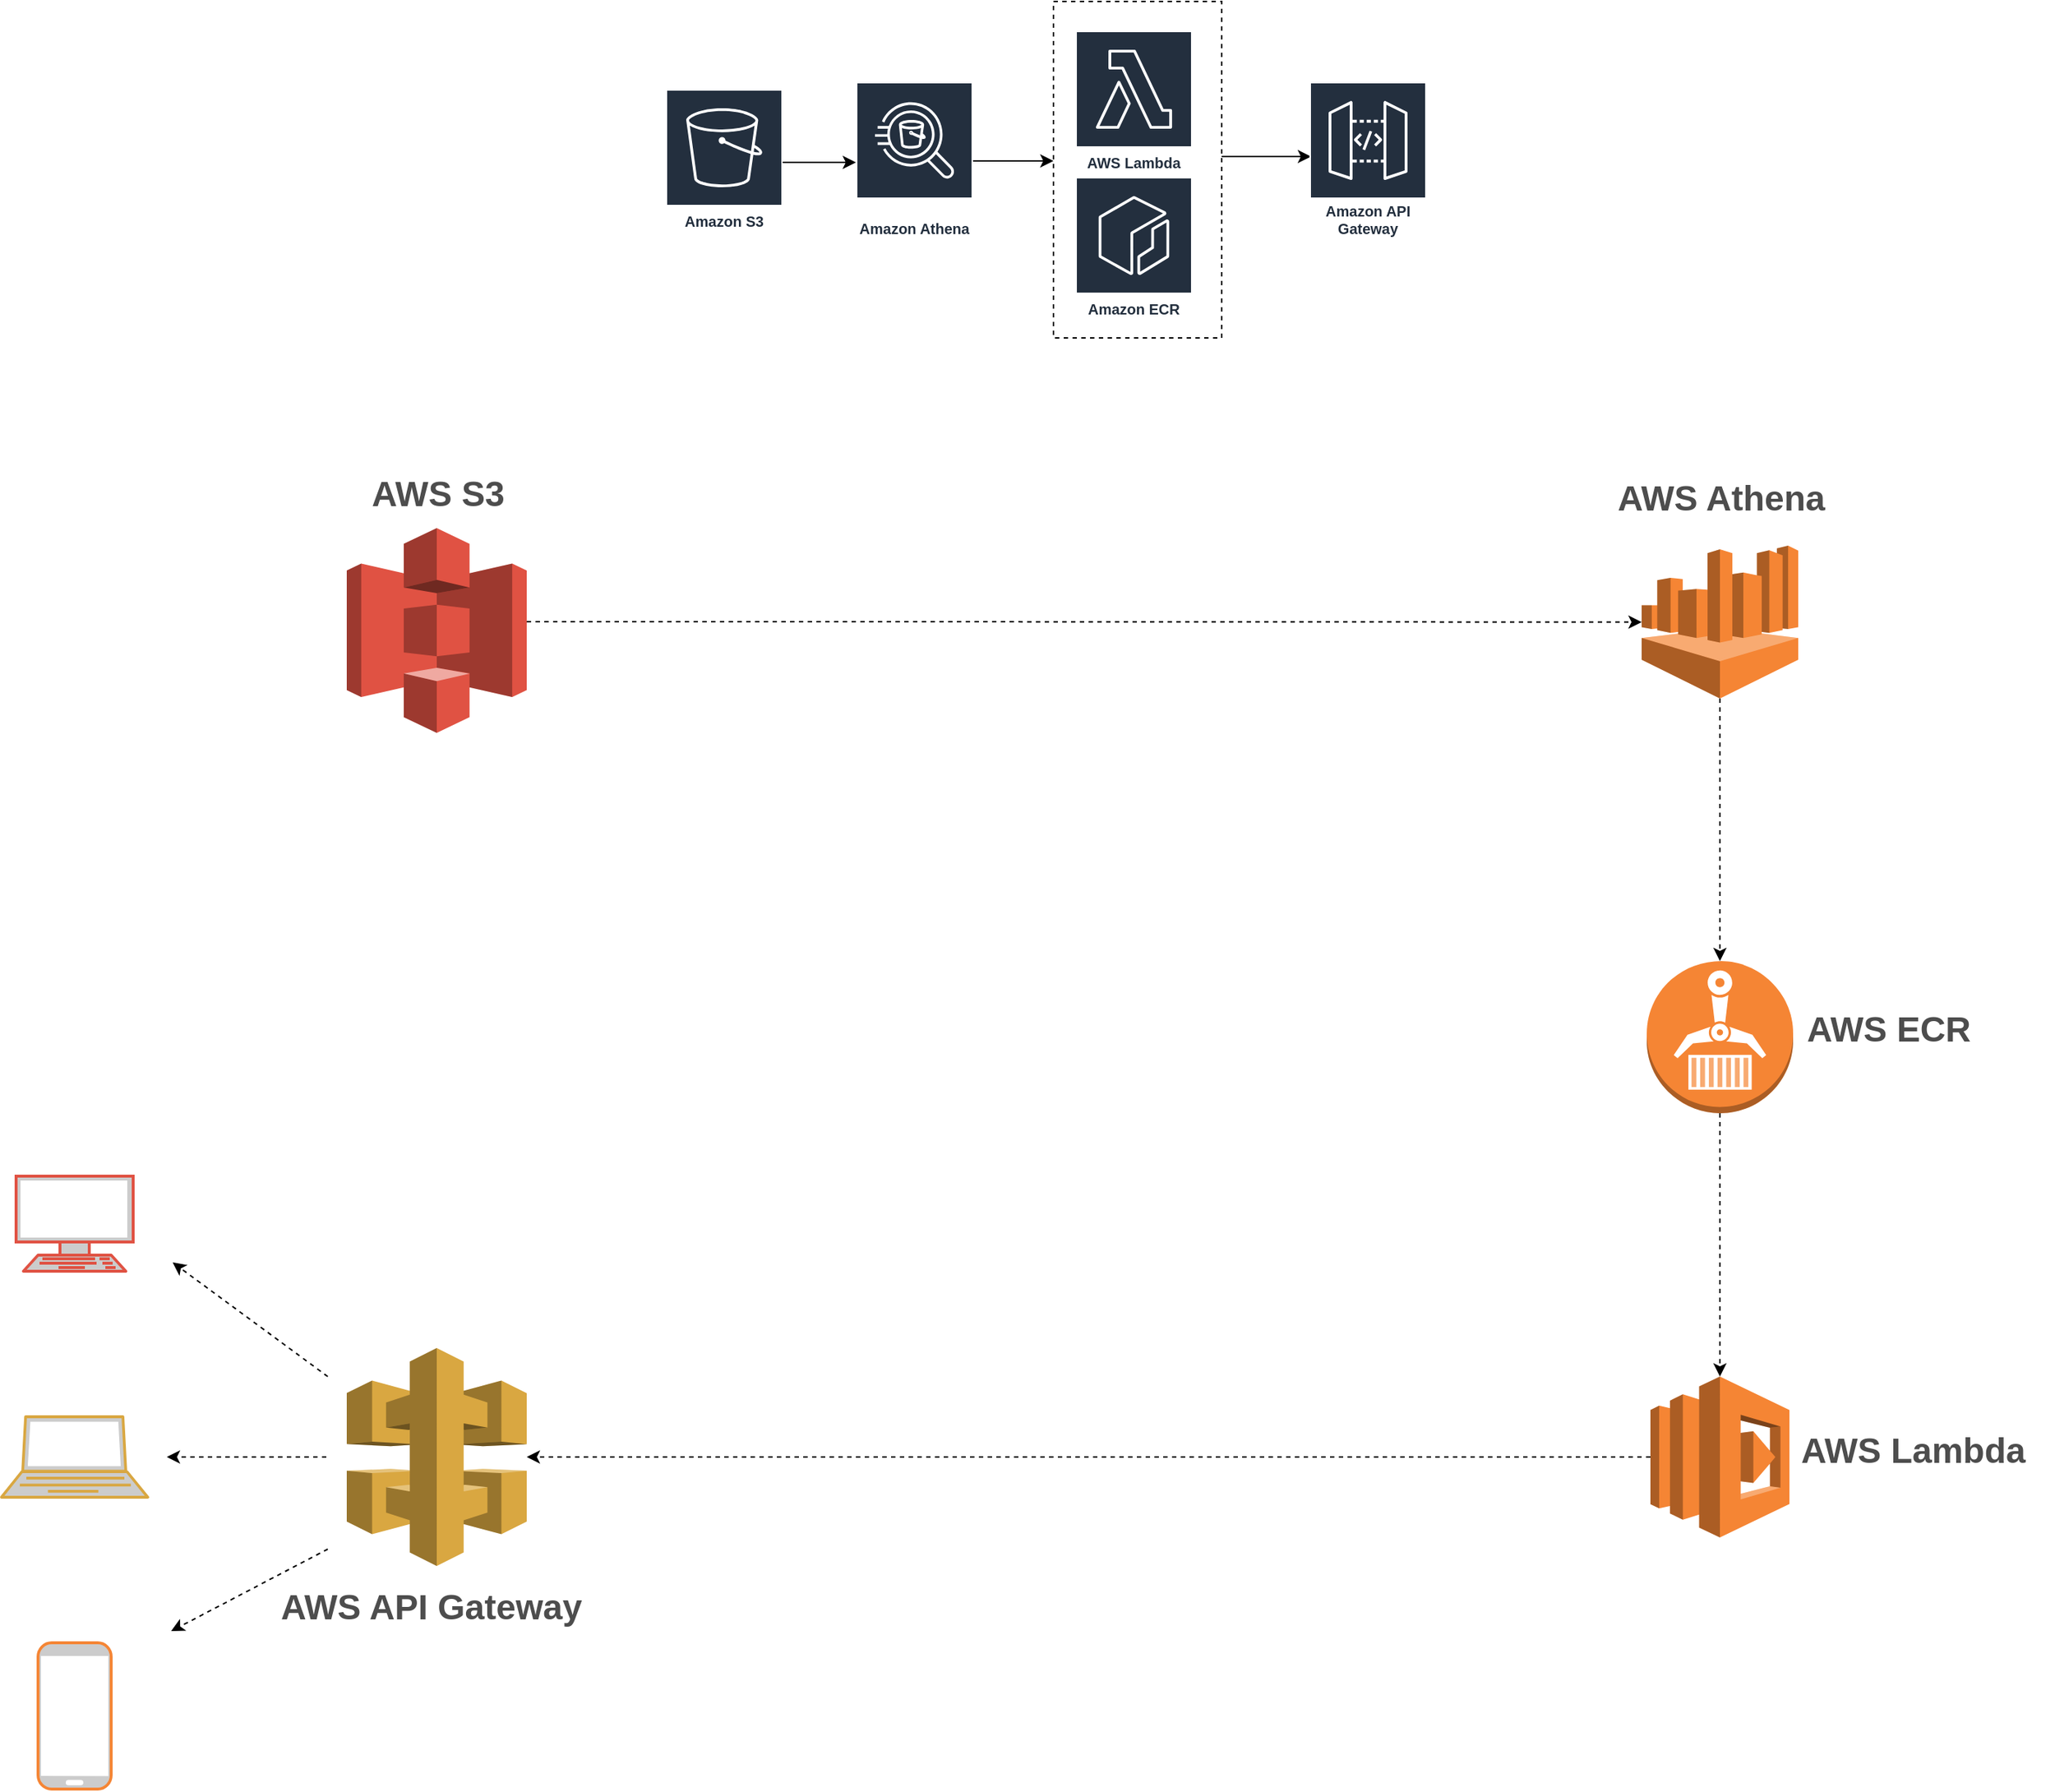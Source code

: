 <mxfile version="20.1.1" type="device"><diagram id="ouKYoVN4eX-qiCIcMM5t" name="Page-1"><mxGraphModel dx="2531" dy="1155" grid="0" gridSize="10" guides="1" tooltips="1" connect="1" arrows="1" fold="1" page="0" pageScale="1" pageWidth="850" pageHeight="1100" math="0" shadow="0"><root><mxCell id="0"/><mxCell id="1" parent="0"/><mxCell id="N5ALGPF08WeZJ9tpc2Nh-13" style="edgeStyle=orthogonalEdgeStyle;rounded=0;orthogonalLoop=1;jettySize=auto;html=1;entryX=0.013;entryY=0.464;entryDx=0;entryDy=0;entryPerimeter=0;" edge="1" parent="1" source="N5ALGPF08WeZJ9tpc2Nh-10" target="N5ALGPF08WeZJ9tpc2Nh-7"><mxGeometry relative="1" as="geometry"><Array as="points"><mxPoint x="440" y="166"/><mxPoint x="440" y="166"/></Array></mxGeometry></mxCell><mxCell id="N5ALGPF08WeZJ9tpc2Nh-10" value="" style="rounded=0;whiteSpace=wrap;html=1;dashed=1;" vertex="1" parent="1"><mxGeometry x="305" y="60" width="115" height="230" as="geometry"/></mxCell><mxCell id="N5ALGPF08WeZJ9tpc2Nh-9" value="" style="edgeStyle=orthogonalEdgeStyle;rounded=0;orthogonalLoop=1;jettySize=auto;html=1;" edge="1" parent="1" source="N5ALGPF08WeZJ9tpc2Nh-1" target="N5ALGPF08WeZJ9tpc2Nh-2"><mxGeometry relative="1" as="geometry"/></mxCell><mxCell id="N5ALGPF08WeZJ9tpc2Nh-1" value="Amazon S3" style="sketch=0;outlineConnect=0;fontColor=#232F3E;gradientColor=none;strokeColor=#ffffff;fillColor=#232F3E;dashed=0;verticalLabelPosition=middle;verticalAlign=bottom;align=center;html=1;whiteSpace=wrap;fontSize=10;fontStyle=1;spacing=3;shape=mxgraph.aws4.productIcon;prIcon=mxgraph.aws4.s3;" vertex="1" parent="1"><mxGeometry x="40" y="120" width="80" height="100" as="geometry"/></mxCell><mxCell id="N5ALGPF08WeZJ9tpc2Nh-12" style="edgeStyle=orthogonalEdgeStyle;rounded=0;orthogonalLoop=1;jettySize=auto;html=1;entryX=0;entryY=0.474;entryDx=0;entryDy=0;entryPerimeter=0;" edge="1" parent="1" source="N5ALGPF08WeZJ9tpc2Nh-2" target="N5ALGPF08WeZJ9tpc2Nh-10"><mxGeometry relative="1" as="geometry"><Array as="points"><mxPoint x="260" y="169"/><mxPoint x="260" y="169"/></Array></mxGeometry></mxCell><mxCell id="N5ALGPF08WeZJ9tpc2Nh-2" value="Amazon Athena" style="sketch=0;outlineConnect=0;fontColor=#232F3E;gradientColor=none;strokeColor=#ffffff;fillColor=#232F3E;dashed=0;verticalLabelPosition=middle;verticalAlign=bottom;align=center;html=1;whiteSpace=wrap;fontSize=10;fontStyle=1;spacing=3;shape=mxgraph.aws4.productIcon;prIcon=mxgraph.aws4.athena;" vertex="1" parent="1"><mxGeometry x="170" y="115" width="80" height="110" as="geometry"/></mxCell><mxCell id="N5ALGPF08WeZJ9tpc2Nh-3" value="AWS Lambda" style="sketch=0;outlineConnect=0;fontColor=#232F3E;gradientColor=none;strokeColor=#ffffff;fillColor=#232F3E;dashed=0;verticalLabelPosition=middle;verticalAlign=bottom;align=center;html=1;whiteSpace=wrap;fontSize=10;fontStyle=1;spacing=3;shape=mxgraph.aws4.productIcon;prIcon=mxgraph.aws4.lambda;" vertex="1" parent="1"><mxGeometry x="320" y="80" width="80" height="100" as="geometry"/></mxCell><mxCell id="N5ALGPF08WeZJ9tpc2Nh-4" value="Amazon ECR" style="sketch=0;outlineConnect=0;fontColor=#232F3E;gradientColor=none;strokeColor=#ffffff;fillColor=#232F3E;dashed=0;verticalLabelPosition=middle;verticalAlign=bottom;align=center;html=1;whiteSpace=wrap;fontSize=10;fontStyle=1;spacing=3;shape=mxgraph.aws4.productIcon;prIcon=mxgraph.aws4.ecr;" vertex="1" parent="1"><mxGeometry x="320" y="180" width="80" height="100" as="geometry"/></mxCell><mxCell id="N5ALGPF08WeZJ9tpc2Nh-7" value="Amazon API Gateway" style="sketch=0;outlineConnect=0;fontColor=#232F3E;gradientColor=none;strokeColor=#ffffff;fillColor=#232F3E;dashed=0;verticalLabelPosition=middle;verticalAlign=bottom;align=center;html=1;whiteSpace=wrap;fontSize=10;fontStyle=1;spacing=3;shape=mxgraph.aws4.productIcon;prIcon=mxgraph.aws4.api_gateway;" vertex="1" parent="1"><mxGeometry x="480" y="115" width="80" height="110" as="geometry"/></mxCell><mxCell id="N5ALGPF08WeZJ9tpc2Nh-26" style="edgeStyle=orthogonalEdgeStyle;rounded=0;orthogonalLoop=1;jettySize=auto;html=1;entryX=0;entryY=0.5;entryDx=0;entryDy=0;entryPerimeter=0;dashed=1;" edge="1" parent="1" source="N5ALGPF08WeZJ9tpc2Nh-14" target="N5ALGPF08WeZJ9tpc2Nh-15"><mxGeometry relative="1" as="geometry"><Array as="points"><mxPoint x="138" y="484"/><mxPoint x="138" y="484"/></Array></mxGeometry></mxCell><mxCell id="N5ALGPF08WeZJ9tpc2Nh-14" value="" style="outlineConnect=0;dashed=0;verticalLabelPosition=bottom;verticalAlign=top;align=center;html=1;shape=mxgraph.aws3.s3;fillColor=#E05243;gradientColor=none;" vertex="1" parent="1"><mxGeometry x="-178" y="420" width="123" height="140" as="geometry"/></mxCell><mxCell id="N5ALGPF08WeZJ9tpc2Nh-27" style="edgeStyle=orthogonalEdgeStyle;rounded=0;orthogonalLoop=1;jettySize=auto;html=1;entryX=0.5;entryY=0;entryDx=0;entryDy=0;entryPerimeter=0;dashed=1;" edge="1" parent="1" source="N5ALGPF08WeZJ9tpc2Nh-15" target="N5ALGPF08WeZJ9tpc2Nh-17"><mxGeometry relative="1" as="geometry"/></mxCell><mxCell id="N5ALGPF08WeZJ9tpc2Nh-15" value="" style="outlineConnect=0;dashed=0;verticalLabelPosition=bottom;verticalAlign=top;align=center;html=1;shape=mxgraph.aws3.athena;fillColor=#F58534;gradientColor=none;" vertex="1" parent="1"><mxGeometry x="707" y="432" width="107" height="104.5" as="geometry"/></mxCell><mxCell id="N5ALGPF08WeZJ9tpc2Nh-30" style="edgeStyle=orthogonalEdgeStyle;rounded=0;orthogonalLoop=1;jettySize=auto;html=1;dashed=1;" edge="1" parent="1" source="N5ALGPF08WeZJ9tpc2Nh-16" target="N5ALGPF08WeZJ9tpc2Nh-18"><mxGeometry relative="1" as="geometry"/></mxCell><mxCell id="N5ALGPF08WeZJ9tpc2Nh-16" value="" style="outlineConnect=0;dashed=0;verticalLabelPosition=bottom;verticalAlign=top;align=center;html=1;shape=mxgraph.aws3.lambda;fillColor=#F58534;gradientColor=none;" vertex="1" parent="1"><mxGeometry x="713" y="1000" width="95" height="110" as="geometry"/></mxCell><mxCell id="N5ALGPF08WeZJ9tpc2Nh-28" style="edgeStyle=orthogonalEdgeStyle;rounded=0;orthogonalLoop=1;jettySize=auto;html=1;entryX=0.5;entryY=0;entryDx=0;entryDy=0;entryPerimeter=0;dashed=1;" edge="1" parent="1" source="N5ALGPF08WeZJ9tpc2Nh-17" target="N5ALGPF08WeZJ9tpc2Nh-16"><mxGeometry relative="1" as="geometry"/></mxCell><mxCell id="N5ALGPF08WeZJ9tpc2Nh-17" value="" style="outlineConnect=0;dashed=0;verticalLabelPosition=bottom;verticalAlign=top;align=center;html=1;shape=mxgraph.aws3.ecr;fillColor=#F58534;gradientColor=none;" vertex="1" parent="1"><mxGeometry x="710.5" y="716" width="100" height="104" as="geometry"/></mxCell><mxCell id="N5ALGPF08WeZJ9tpc2Nh-18" value="" style="outlineConnect=0;dashed=0;verticalLabelPosition=bottom;verticalAlign=top;align=center;html=1;shape=mxgraph.aws3.api_gateway;fillColor=#D9A741;gradientColor=none;" vertex="1" parent="1"><mxGeometry x="-178" y="980.5" width="123" height="149" as="geometry"/></mxCell><mxCell id="N5ALGPF08WeZJ9tpc2Nh-31" value="" style="endArrow=classic;html=1;dashed=1;curved=1;" edge="1" parent="1"><mxGeometry width="50" height="50" relative="1" as="geometry"><mxPoint x="-191" y="1000" as="sourcePoint"/><mxPoint x="-297" y="922" as="targetPoint"/></mxGeometry></mxCell><mxCell id="N5ALGPF08WeZJ9tpc2Nh-32" value="" style="endArrow=classic;html=1;dashed=1;curved=1;" edge="1" parent="1"><mxGeometry width="50" height="50" relative="1" as="geometry"><mxPoint x="-192" y="1055" as="sourcePoint"/><mxPoint x="-301" y="1055" as="targetPoint"/></mxGeometry></mxCell><mxCell id="N5ALGPF08WeZJ9tpc2Nh-33" value="" style="endArrow=classic;html=1;dashed=1;curved=1;" edge="1" parent="1"><mxGeometry width="50" height="50" relative="1" as="geometry"><mxPoint x="-191" y="1118" as="sourcePoint"/><mxPoint x="-298" y="1174" as="targetPoint"/></mxGeometry></mxCell><mxCell id="N5ALGPF08WeZJ9tpc2Nh-34" value="" style="fontColor=#0066CC;verticalAlign=top;verticalLabelPosition=bottom;labelPosition=center;align=center;html=1;outlineConnect=0;fillColor=#CCCCCC;strokeColor=#E05243;gradientColor=none;gradientDirection=north;strokeWidth=2;shape=mxgraph.networks.terminal;" vertex="1" parent="1"><mxGeometry x="-404" y="863" width="80" height="65" as="geometry"/></mxCell><mxCell id="N5ALGPF08WeZJ9tpc2Nh-35" value="" style="fontColor=#0066CC;verticalAlign=top;verticalLabelPosition=bottom;labelPosition=center;align=center;html=1;outlineConnect=0;fillColor=#CCCCCC;strokeColor=#D9A741;gradientColor=none;gradientDirection=north;strokeWidth=2;shape=mxgraph.networks.laptop;" vertex="1" parent="1"><mxGeometry x="-414" y="1027.5" width="100" height="55" as="geometry"/></mxCell><mxCell id="N5ALGPF08WeZJ9tpc2Nh-36" value="" style="fontColor=#0066CC;verticalAlign=top;verticalLabelPosition=bottom;labelPosition=center;align=center;html=1;outlineConnect=0;fillColor=#CCCCCC;strokeColor=#F58534;gradientColor=none;gradientDirection=north;strokeWidth=2;shape=mxgraph.networks.mobile;" vertex="1" parent="1"><mxGeometry x="-389" y="1182" width="50" height="100" as="geometry"/></mxCell><mxCell id="N5ALGPF08WeZJ9tpc2Nh-37" value="&lt;b&gt;&lt;font color=&quot;#4d4d4d&quot; style=&quot;font-size: 24px;&quot;&gt;AWS S3&lt;/font&gt;&lt;/b&gt;" style="text;html=1;align=center;verticalAlign=middle;resizable=0;points=[];autosize=1;strokeColor=none;fillColor=none;" vertex="1" parent="1"><mxGeometry x="-171" y="376" width="109" height="41" as="geometry"/></mxCell><mxCell id="N5ALGPF08WeZJ9tpc2Nh-38" value="&lt;font color=&quot;#4d4d4d&quot;&gt;&lt;span style=&quot;font-size: 24px;&quot;&gt;&lt;b&gt;AWS Athena&lt;/b&gt;&lt;/span&gt;&lt;/font&gt;" style="text;html=1;align=center;verticalAlign=middle;resizable=0;points=[];autosize=1;strokeColor=none;fillColor=none;" vertex="1" parent="1"><mxGeometry x="681" y="379" width="160" height="41" as="geometry"/></mxCell><mxCell id="N5ALGPF08WeZJ9tpc2Nh-39" value="&lt;b style=&quot;color: rgb(77, 77, 77); font-family: Helvetica; font-size: 24px; font-style: normal; font-variant-ligatures: normal; font-variant-caps: normal; letter-spacing: normal; orphans: 2; text-align: center; text-indent: 0px; text-transform: none; widows: 2; word-spacing: 0px; -webkit-text-stroke-width: 0px; background-color: rgb(255, 255, 255); text-decoration-thickness: initial; text-decoration-style: initial; text-decoration-color: initial;&quot;&gt;AWS ECR&lt;/b&gt;" style="text;whiteSpace=wrap;html=1;fontSize=24;fontColor=#4D4D4D;" vertex="1" parent="1"><mxGeometry x="818.003" y="742.497" width="170" height="51" as="geometry"/></mxCell><mxCell id="N5ALGPF08WeZJ9tpc2Nh-40" value="&lt;b style=&quot;color: rgb(77, 77, 77); font-family: Helvetica; font-size: 24px; font-style: normal; font-variant-ligatures: normal; font-variant-caps: normal; letter-spacing: normal; orphans: 2; text-align: center; text-indent: 0px; text-transform: none; widows: 2; word-spacing: 0px; -webkit-text-stroke-width: 0px; background-color: rgb(255, 255, 255); text-decoration-thickness: initial; text-decoration-style: initial; text-decoration-color: initial;&quot;&gt;AWS Lambda&lt;/b&gt;" style="text;whiteSpace=wrap;html=1;fontSize=24;fontColor=#4D4D4D;" vertex="1" parent="1"><mxGeometry x="814.003" y="1029.5" width="170" height="51" as="geometry"/></mxCell><mxCell id="N5ALGPF08WeZJ9tpc2Nh-41" value="&lt;b style=&quot;color: rgb(77, 77, 77); font-family: Helvetica; font-size: 24px; font-style: normal; font-variant-ligatures: normal; font-variant-caps: normal; letter-spacing: normal; orphans: 2; text-align: center; text-indent: 0px; text-transform: none; widows: 2; word-spacing: 0px; -webkit-text-stroke-width: 0px; background-color: rgb(255, 255, 255); text-decoration-thickness: initial; text-decoration-style: initial; text-decoration-color: initial;&quot;&gt;AWS API Gateway&lt;/b&gt;" style="text;whiteSpace=wrap;html=1;fontSize=24;fontColor=#4D4D4D;" vertex="1" parent="1"><mxGeometry x="-224.75" y="1137" width="216.5" height="51" as="geometry"/></mxCell></root></mxGraphModel></diagram></mxfile>